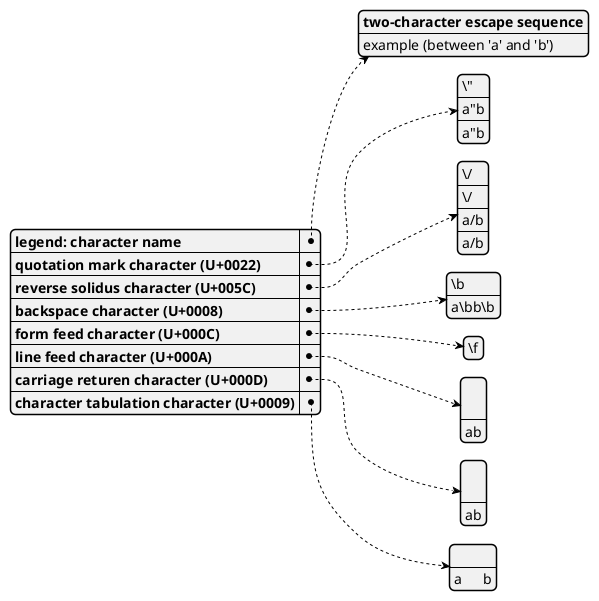 @startjson
{
    "**legend**: character name": [
        "**two-character escape sequence**",
        "example (between 'a' and 'b')"
    ],
    "quotation mark character (U+0022)": [
        "\\\"",
        "a\"b",
        "a\u0022b"
    ],
    "reverse solidus character (U+005C)": [
        "\\\/",
        "\\/",
        "a/b",
        "a\/b"
    ],
    "backspace character (U+0008)": [
        "\\b",
        "a\\bb\\b"
        ' this is not working for \u0008
    ],
    "form feed character (U+000C)": [
        "\\f"
        ' "a\fb"
    ],
    "line feed character (U+000A)": [
        "\\n",
        "a\nb"
    ],
    "carriage returen character (U+000D)": [
        "\\r",
        "a\rb"
    ],
    "character tabulation character (U+0009)": [
        "\\t",
        "a\tb"
    ]
}
@endjson